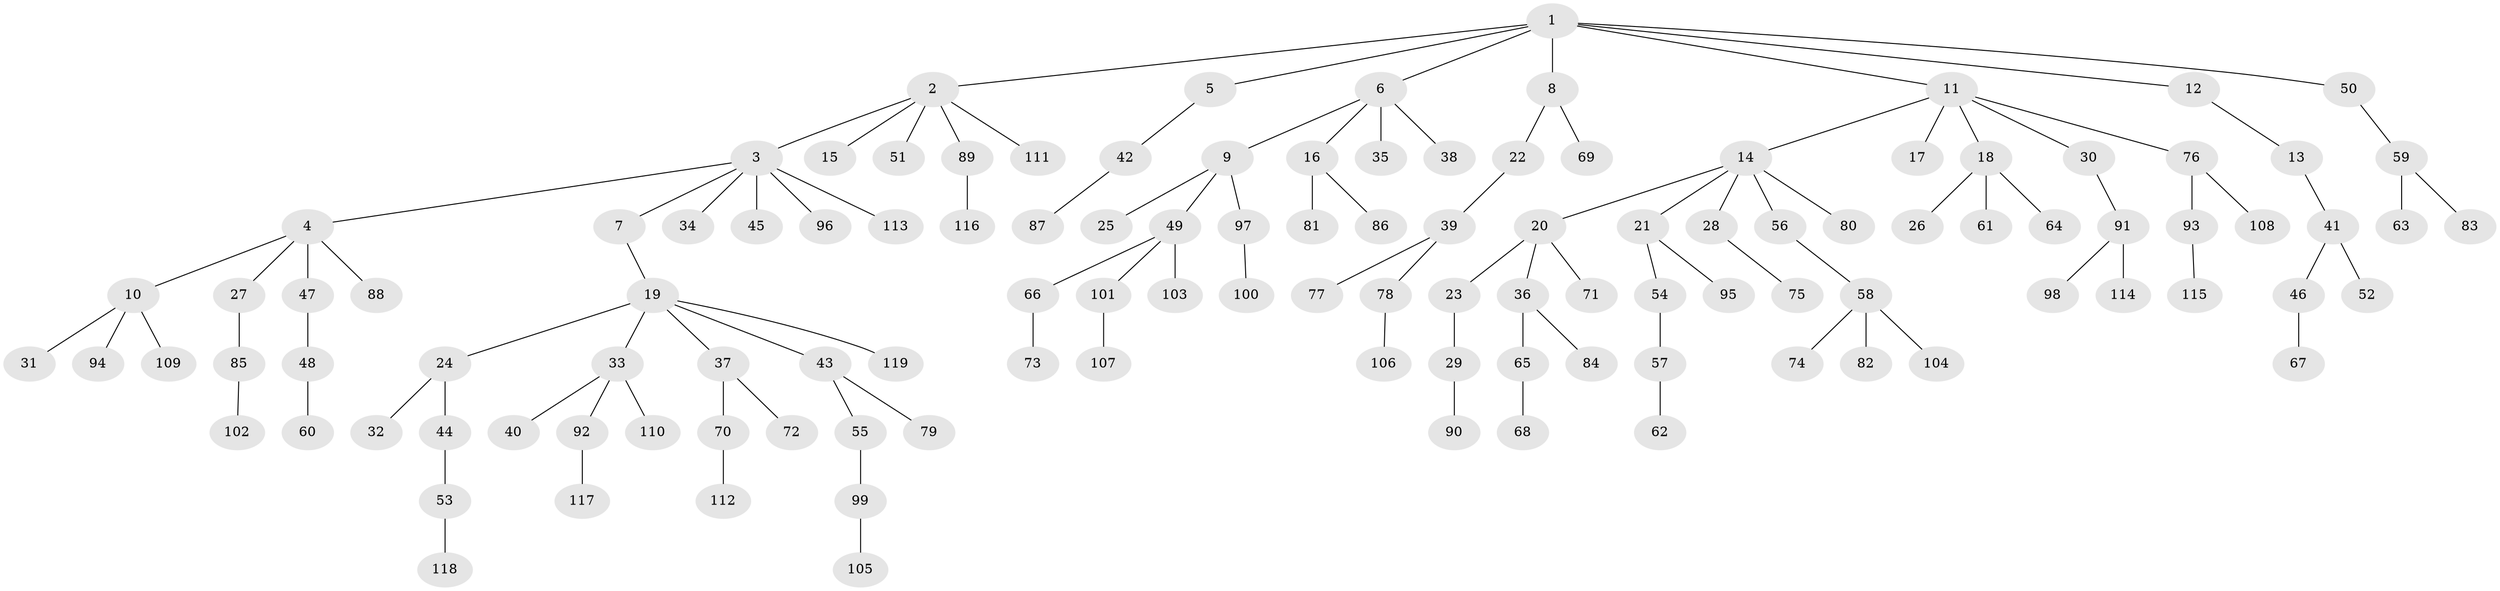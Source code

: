 // coarse degree distribution, {11: 0.02127659574468085, 6: 0.0425531914893617, 2: 0.19148936170212766, 5: 0.02127659574468085, 3: 0.02127659574468085, 1: 0.6595744680851063, 4: 0.02127659574468085, 8: 0.02127659574468085}
// Generated by graph-tools (version 1.1) at 2025/19/03/04/25 18:19:10]
// undirected, 119 vertices, 118 edges
graph export_dot {
graph [start="1"]
  node [color=gray90,style=filled];
  1;
  2;
  3;
  4;
  5;
  6;
  7;
  8;
  9;
  10;
  11;
  12;
  13;
  14;
  15;
  16;
  17;
  18;
  19;
  20;
  21;
  22;
  23;
  24;
  25;
  26;
  27;
  28;
  29;
  30;
  31;
  32;
  33;
  34;
  35;
  36;
  37;
  38;
  39;
  40;
  41;
  42;
  43;
  44;
  45;
  46;
  47;
  48;
  49;
  50;
  51;
  52;
  53;
  54;
  55;
  56;
  57;
  58;
  59;
  60;
  61;
  62;
  63;
  64;
  65;
  66;
  67;
  68;
  69;
  70;
  71;
  72;
  73;
  74;
  75;
  76;
  77;
  78;
  79;
  80;
  81;
  82;
  83;
  84;
  85;
  86;
  87;
  88;
  89;
  90;
  91;
  92;
  93;
  94;
  95;
  96;
  97;
  98;
  99;
  100;
  101;
  102;
  103;
  104;
  105;
  106;
  107;
  108;
  109;
  110;
  111;
  112;
  113;
  114;
  115;
  116;
  117;
  118;
  119;
  1 -- 2;
  1 -- 5;
  1 -- 6;
  1 -- 8;
  1 -- 11;
  1 -- 12;
  1 -- 50;
  2 -- 3;
  2 -- 15;
  2 -- 51;
  2 -- 89;
  2 -- 111;
  3 -- 4;
  3 -- 7;
  3 -- 34;
  3 -- 45;
  3 -- 96;
  3 -- 113;
  4 -- 10;
  4 -- 27;
  4 -- 47;
  4 -- 88;
  5 -- 42;
  6 -- 9;
  6 -- 16;
  6 -- 35;
  6 -- 38;
  7 -- 19;
  8 -- 22;
  8 -- 69;
  9 -- 25;
  9 -- 49;
  9 -- 97;
  10 -- 31;
  10 -- 94;
  10 -- 109;
  11 -- 14;
  11 -- 17;
  11 -- 18;
  11 -- 30;
  11 -- 76;
  12 -- 13;
  13 -- 41;
  14 -- 20;
  14 -- 21;
  14 -- 28;
  14 -- 56;
  14 -- 80;
  16 -- 81;
  16 -- 86;
  18 -- 26;
  18 -- 61;
  18 -- 64;
  19 -- 24;
  19 -- 33;
  19 -- 37;
  19 -- 43;
  19 -- 119;
  20 -- 23;
  20 -- 36;
  20 -- 71;
  21 -- 54;
  21 -- 95;
  22 -- 39;
  23 -- 29;
  24 -- 32;
  24 -- 44;
  27 -- 85;
  28 -- 75;
  29 -- 90;
  30 -- 91;
  33 -- 40;
  33 -- 92;
  33 -- 110;
  36 -- 65;
  36 -- 84;
  37 -- 70;
  37 -- 72;
  39 -- 77;
  39 -- 78;
  41 -- 46;
  41 -- 52;
  42 -- 87;
  43 -- 55;
  43 -- 79;
  44 -- 53;
  46 -- 67;
  47 -- 48;
  48 -- 60;
  49 -- 66;
  49 -- 101;
  49 -- 103;
  50 -- 59;
  53 -- 118;
  54 -- 57;
  55 -- 99;
  56 -- 58;
  57 -- 62;
  58 -- 74;
  58 -- 82;
  58 -- 104;
  59 -- 63;
  59 -- 83;
  65 -- 68;
  66 -- 73;
  70 -- 112;
  76 -- 93;
  76 -- 108;
  78 -- 106;
  85 -- 102;
  89 -- 116;
  91 -- 98;
  91 -- 114;
  92 -- 117;
  93 -- 115;
  97 -- 100;
  99 -- 105;
  101 -- 107;
}
